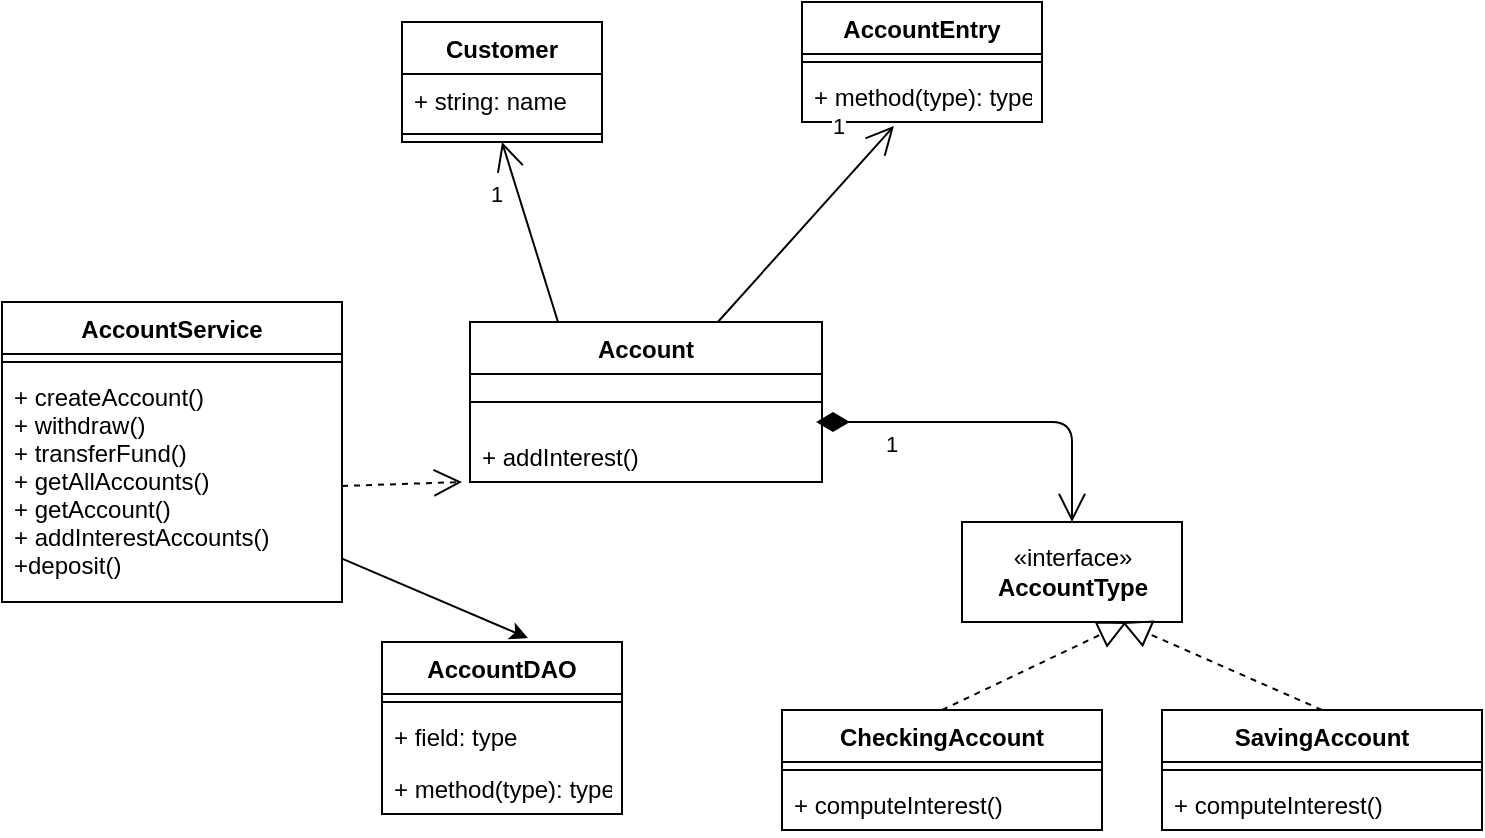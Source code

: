 <mxfile version="14.7.2" type="device" pages="2"><diagram id="994uHnQL-UErG1x1yduU" name="class diagram"><mxGraphModel dx="1426" dy="631" grid="1" gridSize="10" guides="1" tooltips="1" connect="1" arrows="1" fold="1" page="1" pageScale="1" pageWidth="850" pageHeight="1100" math="0" shadow="0"><root><mxCell id="0"/><mxCell id="1" parent="0"/><mxCell id="FL0q1fH81psLs6Cf87QU-4" value="Customer" style="swimlane;fontStyle=1;align=center;verticalAlign=top;childLayout=stackLayout;horizontal=1;startSize=26;horizontalStack=0;resizeParent=1;resizeParentMax=0;resizeLast=0;collapsible=1;marginBottom=0;" vertex="1" parent="1"><mxGeometry x="620" y="120" width="100" height="60" as="geometry"/></mxCell><mxCell id="FL0q1fH81psLs6Cf87QU-5" value="+ string: name" style="text;strokeColor=none;fillColor=none;align=left;verticalAlign=top;spacingLeft=4;spacingRight=4;overflow=hidden;rotatable=0;points=[[0,0.5],[1,0.5]];portConstraint=eastwest;" vertex="1" parent="FL0q1fH81psLs6Cf87QU-4"><mxGeometry y="26" width="100" height="26" as="geometry"/></mxCell><mxCell id="FL0q1fH81psLs6Cf87QU-6" value="" style="line;strokeWidth=1;fillColor=none;align=left;verticalAlign=middle;spacingTop=-1;spacingLeft=3;spacingRight=3;rotatable=0;labelPosition=right;points=[];portConstraint=eastwest;" vertex="1" parent="FL0q1fH81psLs6Cf87QU-4"><mxGeometry y="52" width="100" height="8" as="geometry"/></mxCell><mxCell id="FL0q1fH81psLs6Cf87QU-7" value="AccountEntry&#10;" style="swimlane;fontStyle=1;align=center;verticalAlign=top;childLayout=stackLayout;horizontal=1;startSize=26;horizontalStack=0;resizeParent=1;resizeParentMax=0;resizeLast=0;collapsible=1;marginBottom=0;" vertex="1" parent="1"><mxGeometry x="820" y="110" width="120" height="60" as="geometry"/></mxCell><mxCell id="FL0q1fH81psLs6Cf87QU-8" value="" style="line;strokeWidth=1;fillColor=none;align=left;verticalAlign=middle;spacingTop=-1;spacingLeft=3;spacingRight=3;rotatable=0;labelPosition=right;points=[];portConstraint=eastwest;" vertex="1" parent="FL0q1fH81psLs6Cf87QU-7"><mxGeometry y="26" width="120" height="8" as="geometry"/></mxCell><mxCell id="FL0q1fH81psLs6Cf87QU-9" value="+ method(type): type" style="text;strokeColor=none;fillColor=none;align=left;verticalAlign=top;spacingLeft=4;spacingRight=4;overflow=hidden;rotatable=0;points=[[0,0.5],[1,0.5]];portConstraint=eastwest;" vertex="1" parent="FL0q1fH81psLs6Cf87QU-7"><mxGeometry y="34" width="120" height="26" as="geometry"/></mxCell><mxCell id="FL0q1fH81psLs6Cf87QU-10" value="AccountDAO&#10;" style="swimlane;fontStyle=1;align=center;verticalAlign=top;childLayout=stackLayout;horizontal=1;startSize=26;horizontalStack=0;resizeParent=1;resizeParentMax=0;resizeLast=0;collapsible=1;marginBottom=0;" vertex="1" parent="1"><mxGeometry x="610" y="430" width="120" height="86" as="geometry"/></mxCell><mxCell id="FL0q1fH81psLs6Cf87QU-11" value="" style="line;strokeWidth=1;fillColor=none;align=left;verticalAlign=middle;spacingTop=-1;spacingLeft=3;spacingRight=3;rotatable=0;labelPosition=right;points=[];portConstraint=eastwest;" vertex="1" parent="FL0q1fH81psLs6Cf87QU-10"><mxGeometry y="26" width="120" height="8" as="geometry"/></mxCell><mxCell id="FL0q1fH81psLs6Cf87QU-12" value="+ field: type" style="text;strokeColor=none;fillColor=none;align=left;verticalAlign=top;spacingLeft=4;spacingRight=4;overflow=hidden;rotatable=0;points=[[0,0.5],[1,0.5]];portConstraint=eastwest;" vertex="1" parent="FL0q1fH81psLs6Cf87QU-10"><mxGeometry y="34" width="120" height="26" as="geometry"/></mxCell><mxCell id="FL0q1fH81psLs6Cf87QU-13" value="+ method(type): type" style="text;strokeColor=none;fillColor=none;align=left;verticalAlign=top;spacingLeft=4;spacingRight=4;overflow=hidden;rotatable=0;points=[[0,0.5],[1,0.5]];portConstraint=eastwest;" vertex="1" parent="FL0q1fH81psLs6Cf87QU-10"><mxGeometry y="60" width="120" height="26" as="geometry"/></mxCell><mxCell id="FL0q1fH81psLs6Cf87QU-14" value="AccountService&#10;" style="swimlane;fontStyle=1;align=center;verticalAlign=top;childLayout=stackLayout;horizontal=1;startSize=26;horizontalStack=0;resizeParent=1;resizeParentMax=0;resizeLast=0;collapsible=1;marginBottom=0;" vertex="1" parent="1"><mxGeometry x="420" y="260" width="170" height="150" as="geometry"/></mxCell><mxCell id="FL0q1fH81psLs6Cf87QU-15" value="" style="line;strokeWidth=1;fillColor=none;align=left;verticalAlign=middle;spacingTop=-1;spacingLeft=3;spacingRight=3;rotatable=0;labelPosition=right;points=[];portConstraint=eastwest;" vertex="1" parent="FL0q1fH81psLs6Cf87QU-14"><mxGeometry y="26" width="170" height="8" as="geometry"/></mxCell><mxCell id="FL0q1fH81psLs6Cf87QU-16" value="+ createAccount()&#10;+ withdraw()&#10;+ transferFund()&#10;+ getAllAccounts()&#10;+ getAccount()&#10;+ addInterestAccounts()&#10;+deposit()" style="text;strokeColor=none;fillColor=none;align=left;verticalAlign=top;spacingLeft=4;spacingRight=4;overflow=hidden;rotatable=0;points=[[0,0.5],[1,0.5]];portConstraint=eastwest;" vertex="1" parent="FL0q1fH81psLs6Cf87QU-14"><mxGeometry y="34" width="170" height="116" as="geometry"/></mxCell><mxCell id="FL0q1fH81psLs6Cf87QU-17" value="«interface»&lt;br&gt;&lt;b&gt;AccountType&lt;/b&gt;" style="html=1;fontColor=#000000;" vertex="1" parent="1"><mxGeometry x="900" y="370" width="110" height="50" as="geometry"/></mxCell><mxCell id="FL0q1fH81psLs6Cf87QU-18" value="Account" style="swimlane;fontStyle=1;align=center;verticalAlign=top;childLayout=stackLayout;horizontal=1;startSize=26;horizontalStack=0;resizeParent=1;resizeParentMax=0;resizeLast=0;collapsible=1;marginBottom=0;" vertex="1" parent="1"><mxGeometry x="654" y="270" width="176" height="80" as="geometry"/></mxCell><mxCell id="FL0q1fH81psLs6Cf87QU-20" value="" style="line;strokeWidth=1;fillColor=none;align=left;verticalAlign=middle;spacingTop=-1;spacingLeft=3;spacingRight=3;rotatable=0;labelPosition=right;points=[];portConstraint=eastwest;" vertex="1" parent="FL0q1fH81psLs6Cf87QU-18"><mxGeometry y="26" width="176" height="28" as="geometry"/></mxCell><mxCell id="FL0q1fH81psLs6Cf87QU-21" value="+ addInterest()&#10;" style="text;strokeColor=none;fillColor=none;align=left;verticalAlign=top;spacingLeft=4;spacingRight=4;overflow=hidden;rotatable=0;points=[[0,0.5],[1,0.5]];portConstraint=eastwest;" vertex="1" parent="FL0q1fH81psLs6Cf87QU-18"><mxGeometry y="54" width="176" height="26" as="geometry"/></mxCell><mxCell id="FL0q1fH81psLs6Cf87QU-22" value="1" style="endArrow=open;html=1;endSize=12;startArrow=diamondThin;startSize=14;startFill=1;edgeStyle=orthogonalEdgeStyle;align=left;verticalAlign=bottom;fontColor=#000000;entryX=0.5;entryY=0;entryDx=0;entryDy=0;exitX=0.983;exitY=-0.154;exitDx=0;exitDy=0;exitPerimeter=0;" edge="1" parent="1" target="FL0q1fH81psLs6Cf87QU-17" source="FL0q1fH81psLs6Cf87QU-21"><mxGeometry x="-0.636" y="-20" relative="1" as="geometry"><mxPoint x="730" y="350" as="sourcePoint"/><mxPoint x="730" y="330" as="targetPoint"/><mxPoint as="offset"/></mxGeometry></mxCell><mxCell id="FL0q1fH81psLs6Cf87QU-27" value="" style="endArrow=open;endSize=12;dashed=1;html=1;fontColor=#000000;exitX=1;exitY=0.5;exitDx=0;exitDy=0;" edge="1" parent="1" source="FL0q1fH81psLs6Cf87QU-16"><mxGeometry width="160" relative="1" as="geometry"><mxPoint x="570" y="370" as="sourcePoint"/><mxPoint x="650" y="350" as="targetPoint"/></mxGeometry></mxCell><mxCell id="FL0q1fH81psLs6Cf87QU-28" value="" style="endArrow=open;endFill=1;endSize=12;html=1;fontColor=#000000;exitX=0.25;exitY=0;exitDx=0;exitDy=0;entryX=0.5;entryY=1;entryDx=0;entryDy=0;entryPerimeter=0;" edge="1" parent="1" source="FL0q1fH81psLs6Cf87QU-18" target="FL0q1fH81psLs6Cf87QU-6"><mxGeometry width="160" relative="1" as="geometry"><mxPoint x="570" y="370" as="sourcePoint"/><mxPoint x="730" y="370" as="targetPoint"/></mxGeometry></mxCell><mxCell id="FL0q1fH81psLs6Cf87QU-29" value="1" style="edgeLabel;html=1;align=center;verticalAlign=middle;resizable=0;points=[];fontColor=#000000;" vertex="1" connectable="0" parent="FL0q1fH81psLs6Cf87QU-28"><mxGeometry x="0.48" y="-3" relative="1" as="geometry"><mxPoint x="-13.37" y="3.06" as="offset"/></mxGeometry></mxCell><mxCell id="FL0q1fH81psLs6Cf87QU-30" value="" style="endArrow=open;endFill=1;endSize=12;html=1;fontColor=#000000;entryX=0.383;entryY=1.077;entryDx=0;entryDy=0;entryPerimeter=0;" edge="1" parent="1" source="FL0q1fH81psLs6Cf87QU-18" target="FL0q1fH81psLs6Cf87QU-9"><mxGeometry width="160" relative="1" as="geometry"><mxPoint x="840" y="328" as="sourcePoint"/><mxPoint x="896" y="290.992" as="targetPoint"/></mxGeometry></mxCell><mxCell id="FL0q1fH81psLs6Cf87QU-31" value="1" style="edgeLabel;html=1;align=center;verticalAlign=middle;resizable=0;points=[];fontColor=#000000;" vertex="1" connectable="0" parent="FL0q1fH81psLs6Cf87QU-30"><mxGeometry x="0.653" y="2" relative="1" as="geometry"><mxPoint x="-11.3" y="-15.73" as="offset"/></mxGeometry></mxCell><mxCell id="FL0q1fH81psLs6Cf87QU-32" value="" style="endArrow=block;dashed=1;endFill=0;endSize=12;html=1;fontColor=#000000;exitX=0.5;exitY=0;exitDx=0;exitDy=0;" edge="1" parent="1" source="FL0q1fH81psLs6Cf87QU-37"><mxGeometry width="160" relative="1" as="geometry"><mxPoint x="570" y="440" as="sourcePoint"/><mxPoint x="980" y="420" as="targetPoint"/></mxGeometry></mxCell><mxCell id="FL0q1fH81psLs6Cf87QU-33" value="" style="endArrow=block;dashed=1;endFill=0;endSize=12;html=1;fontColor=#000000;exitX=0.5;exitY=0;exitDx=0;exitDy=0;entryX=0.75;entryY=1;entryDx=0;entryDy=0;" edge="1" parent="1" source="FL0q1fH81psLs6Cf87QU-34" target="FL0q1fH81psLs6Cf87QU-17"><mxGeometry width="160" relative="1" as="geometry"><mxPoint x="610" y="550" as="sourcePoint"/><mxPoint x="707.5" y="510" as="targetPoint"/></mxGeometry></mxCell><mxCell id="FL0q1fH81psLs6Cf87QU-34" value="CheckingAccount" style="swimlane;fontStyle=1;align=center;verticalAlign=top;childLayout=stackLayout;horizontal=1;startSize=26;horizontalStack=0;resizeParent=1;resizeParentMax=0;resizeLast=0;collapsible=1;marginBottom=0;fontColor=#000000;" vertex="1" parent="1"><mxGeometry x="810" y="464" width="160" height="60" as="geometry"/></mxCell><mxCell id="FL0q1fH81psLs6Cf87QU-35" value="" style="line;strokeWidth=1;fillColor=none;align=left;verticalAlign=middle;spacingTop=-1;spacingLeft=3;spacingRight=3;rotatable=0;labelPosition=right;points=[];portConstraint=eastwest;" vertex="1" parent="FL0q1fH81psLs6Cf87QU-34"><mxGeometry y="26" width="160" height="8" as="geometry"/></mxCell><mxCell id="FL0q1fH81psLs6Cf87QU-36" value="+ computeInterest()" style="text;strokeColor=none;fillColor=none;align=left;verticalAlign=top;spacingLeft=4;spacingRight=4;overflow=hidden;rotatable=0;points=[[0,0.5],[1,0.5]];portConstraint=eastwest;" vertex="1" parent="FL0q1fH81psLs6Cf87QU-34"><mxGeometry y="34" width="160" height="26" as="geometry"/></mxCell><mxCell id="FL0q1fH81psLs6Cf87QU-37" value="SavingAccount" style="swimlane;fontStyle=1;align=center;verticalAlign=top;childLayout=stackLayout;horizontal=1;startSize=26;horizontalStack=0;resizeParent=1;resizeParentMax=0;resizeLast=0;collapsible=1;marginBottom=0;fontColor=#000000;" vertex="1" parent="1"><mxGeometry x="1000" y="464" width="160" height="60" as="geometry"/></mxCell><mxCell id="FL0q1fH81psLs6Cf87QU-38" value="" style="line;strokeWidth=1;fillColor=none;align=left;verticalAlign=middle;spacingTop=-1;spacingLeft=3;spacingRight=3;rotatable=0;labelPosition=right;points=[];portConstraint=eastwest;" vertex="1" parent="FL0q1fH81psLs6Cf87QU-37"><mxGeometry y="26" width="160" height="8" as="geometry"/></mxCell><mxCell id="FL0q1fH81psLs6Cf87QU-39" value="+ computeInterest()" style="text;strokeColor=none;fillColor=none;align=left;verticalAlign=top;spacingLeft=4;spacingRight=4;overflow=hidden;rotatable=0;points=[[0,0.5],[1,0.5]];portConstraint=eastwest;" vertex="1" parent="FL0q1fH81psLs6Cf87QU-37"><mxGeometry y="34" width="160" height="26" as="geometry"/></mxCell><mxCell id="j_UOobJ5vclU3NcLI-A0-3" value="" style="endArrow=classic;html=1;entryX=0.608;entryY=-0.023;entryDx=0;entryDy=0;entryPerimeter=0;" edge="1" parent="1" source="FL0q1fH81psLs6Cf87QU-16" target="FL0q1fH81psLs6Cf87QU-10"><mxGeometry width="50" height="50" relative="1" as="geometry"><mxPoint x="450" y="470" as="sourcePoint"/><mxPoint x="500" y="420" as="targetPoint"/></mxGeometry></mxCell></root></mxGraphModel></diagram><diagram id="yDmmsyOxKboHmmY9ECbe" name="sequence"><mxGraphModel dx="1426" dy="631" grid="1" gridSize="10" guides="1" tooltips="1" connect="1" arrows="1" fold="1" page="1" pageScale="1" pageWidth="850" pageHeight="1100" math="0" shadow="0"><root><mxCell id="ZJUTQj5Cln3KTnAkTrpC-0"/><mxCell id="ZJUTQj5Cln3KTnAkTrpC-1" parent="ZJUTQj5Cln3KTnAkTrpC-0"/><mxCell id="ZJUTQj5Cln3KTnAkTrpC-2" value="Application" style="shape=umlLifeline;perimeter=lifelinePerimeter;whiteSpace=wrap;html=1;container=1;collapsible=0;recursiveResize=0;outlineConnect=0;fontColor=#000000;" vertex="1" parent="ZJUTQj5Cln3KTnAkTrpC-1"><mxGeometry x="360" y="330" width="100" height="300" as="geometry"/></mxCell><mxCell id="ZJUTQj5Cln3KTnAkTrpC-3" value="AccountService" style="shape=umlLifeline;perimeter=lifelinePerimeter;whiteSpace=wrap;html=1;container=1;collapsible=0;recursiveResize=0;outlineConnect=0;fontColor=#000000;" vertex="1" parent="ZJUTQj5Cln3KTnAkTrpC-1"><mxGeometry x="520" y="330" width="100" height="300" as="geometry"/></mxCell><mxCell id="ZJUTQj5Cln3KTnAkTrpC-4" value="AccountDAO" style="shape=umlLifeline;perimeter=lifelinePerimeter;whiteSpace=wrap;html=1;container=1;collapsible=0;recursiveResize=0;outlineConnect=0;fontColor=#000000;" vertex="1" parent="ZJUTQj5Cln3KTnAkTrpC-1"><mxGeometry x="650" y="330" width="100" height="300" as="geometry"/></mxCell><mxCell id="ZJUTQj5Cln3KTnAkTrpC-5" value="Account" style="shape=umlLifeline;perimeter=lifelinePerimeter;whiteSpace=wrap;html=1;container=1;collapsible=0;recursiveResize=0;outlineConnect=0;fontColor=#000000;" vertex="1" parent="ZJUTQj5Cln3KTnAkTrpC-1"><mxGeometry x="760" y="330" width="100" height="300" as="geometry"/></mxCell><mxCell id="ZJUTQj5Cln3KTnAkTrpC-6" value="AccountType" style="shape=umlLifeline;perimeter=lifelinePerimeter;whiteSpace=wrap;html=1;container=1;collapsible=0;recursiveResize=0;outlineConnect=0;fontColor=#000000;" vertex="1" parent="ZJUTQj5Cln3KTnAkTrpC-1"><mxGeometry x="900" y="330" width="90" height="300" as="geometry"/></mxCell><mxCell id="ZJUTQj5Cln3KTnAkTrpC-7" value="SavingAccount" style="shape=umlLifeline;perimeter=lifelinePerimeter;whiteSpace=wrap;html=1;container=1;collapsible=0;recursiveResize=0;outlineConnect=0;fontColor=#000000;" vertex="1" parent="ZJUTQj5Cln3KTnAkTrpC-1"><mxGeometry x="1100" y="330" width="100" height="300" as="geometry"/></mxCell><mxCell id="ZJUTQj5Cln3KTnAkTrpC-9" value="2. getAccounts()" style="endArrow=open;endFill=1;endSize=12;html=1;fontColor=#000000;" edge="1" parent="ZJUTQj5Cln3KTnAkTrpC-1" source="ZJUTQj5Cln3KTnAkTrpC-3" target="ZJUTQj5Cln3KTnAkTrpC-4"><mxGeometry width="160" relative="1" as="geometry"><mxPoint x="429.5" y="410" as="sourcePoint"/><mxPoint x="599.5" y="410" as="targetPoint"/><Array as="points"><mxPoint x="590" y="420"/></Array></mxGeometry></mxCell><mxCell id="ZJUTQj5Cln3KTnAkTrpC-10" value="3.addInterest()" style="endArrow=open;endFill=1;endSize=12;html=1;fontColor=#000000;" edge="1" parent="ZJUTQj5Cln3KTnAkTrpC-1" target="ZJUTQj5Cln3KTnAkTrpC-5"><mxGeometry width="160" relative="1" as="geometry"><mxPoint x="590" y="470" as="sourcePoint"/><mxPoint x="739.5" y="430" as="targetPoint"/><Array as="points"><mxPoint x="570" y="470"/><mxPoint x="590" y="470"/></Array></mxGeometry></mxCell><mxCell id="ZJUTQj5Cln3KTnAkTrpC-11" value="4. computeInterest()" style="endArrow=open;endFill=1;endSize=12;html=1;fontColor=#000000;" edge="1" parent="ZJUTQj5Cln3KTnAkTrpC-1" source="ZJUTQj5Cln3KTnAkTrpC-5" target="ZJUTQj5Cln3KTnAkTrpC-6"><mxGeometry width="160" relative="1" as="geometry"><mxPoint x="720" y="500" as="sourcePoint"/><mxPoint x="950" y="500" as="targetPoint"/><Array as="points"><mxPoint x="940" y="500"/></Array></mxGeometry></mxCell><mxCell id="ZJUTQj5Cln3KTnAkTrpC-12" value="6. computeInterest()" style="endArrow=open;endFill=1;endSize=12;html=1;fontColor=#000000;" edge="1" parent="ZJUTQj5Cln3KTnAkTrpC-1" source="ZJUTQj5Cln3KTnAkTrpC-6" target="ZJUTQj5Cln3KTnAkTrpC-7"><mxGeometry x="-0.263" y="-10" width="160" relative="1" as="geometry"><mxPoint x="869.5" y="510" as="sourcePoint"/><mxPoint x="999.5" y="510" as="targetPoint"/><Array as="points"><mxPoint x="1080" y="530"/></Array><mxPoint as="offset"/></mxGeometry></mxCell><mxCell id="ZJUTQj5Cln3KTnAkTrpC-13" value="CheckingAccount" style="shape=umlLifeline;perimeter=lifelinePerimeter;whiteSpace=wrap;html=1;container=1;collapsible=0;recursiveResize=0;outlineConnect=0;fontColor=#000000;" vertex="1" parent="ZJUTQj5Cln3KTnAkTrpC-1"><mxGeometry x="1220" y="330" width="100" height="300" as="geometry"/></mxCell><mxCell id="ZJUTQj5Cln3KTnAkTrpC-14" value="7. computeInterest()" style="endArrow=open;endFill=1;endSize=12;html=1;fontColor=#000000;" edge="1" parent="ZJUTQj5Cln3KTnAkTrpC-1" source="ZJUTQj5Cln3KTnAkTrpC-6" target="ZJUTQj5Cln3KTnAkTrpC-13"><mxGeometry width="160" relative="1" as="geometry"><mxPoint x="994.5" y="540" as="sourcePoint"/><mxPoint x="1119.5" y="540" as="targetPoint"/><Array as="points"><mxPoint x="1000" y="570"/><mxPoint x="1050" y="570"/><mxPoint x="1170" y="570"/></Array></mxGeometry></mxCell><mxCell id="uT6gPBPPpN8UwABo9tk6-0" value="" style="endArrow=classic;html=1;" edge="1" parent="ZJUTQj5Cln3KTnAkTrpC-1" source="ZJUTQj5Cln3KTnAkTrpC-2" target="ZJUTQj5Cln3KTnAkTrpC-3"><mxGeometry width="50" height="50" relative="1" as="geometry"><mxPoint x="790" y="470" as="sourcePoint"/><mxPoint x="840" y="420" as="targetPoint"/><Array as="points"><mxPoint x="520" y="390"/></Array></mxGeometry></mxCell><mxCell id="uT6gPBPPpN8UwABo9tk6-1" value="1. AddInterestToAccounts()" style="edgeLabel;html=1;align=center;verticalAlign=middle;resizable=0;points=[];" vertex="1" connectable="0" parent="uT6gPBPPpN8UwABo9tk6-0"><mxGeometry x="-0.072" relative="1" as="geometry"><mxPoint as="offset"/></mxGeometry></mxCell><mxCell id="uT6gPBPPpN8UwABo9tk6-4" value="&lt;p class=&quot;p1&quot; style=&quot;margin: 0px ; font-stretch: normal ; line-height: normal&quot;&gt;&lt;span class=&quot;Apple-converted-space&quot;&gt;&amp;nbsp;&lt;/span&gt;AccountEntry&lt;/p&gt;" style="shape=umlLifeline;perimeter=lifelinePerimeter;whiteSpace=wrap;html=1;container=1;collapsible=0;recursiveResize=0;outlineConnect=0;fontColor=#000000;" vertex="1" parent="ZJUTQj5Cln3KTnAkTrpC-1"><mxGeometry x="1000" y="330" width="90" height="300" as="geometry"/></mxCell><mxCell id="HtUaOajpPpaIJwfINKj1-2" value="5. AccountEntry()" style="endArrow=open;endFill=1;endSize=12;html=1;fontColor=#000000;" edge="1" parent="ZJUTQj5Cln3KTnAkTrpC-1" target="uT6gPBPPpN8UwABo9tk6-4"><mxGeometry x="-0.4" y="-20" width="160" relative="1" as="geometry"><mxPoint x="810" y="510" as="sourcePoint"/><mxPoint x="945" y="510" as="targetPoint"/><Array as="points"><mxPoint x="910" y="510"/><mxPoint x="940.5" y="510"/></Array><mxPoint as="offset"/></mxGeometry></mxCell></root></mxGraphModel></diagram></mxfile>